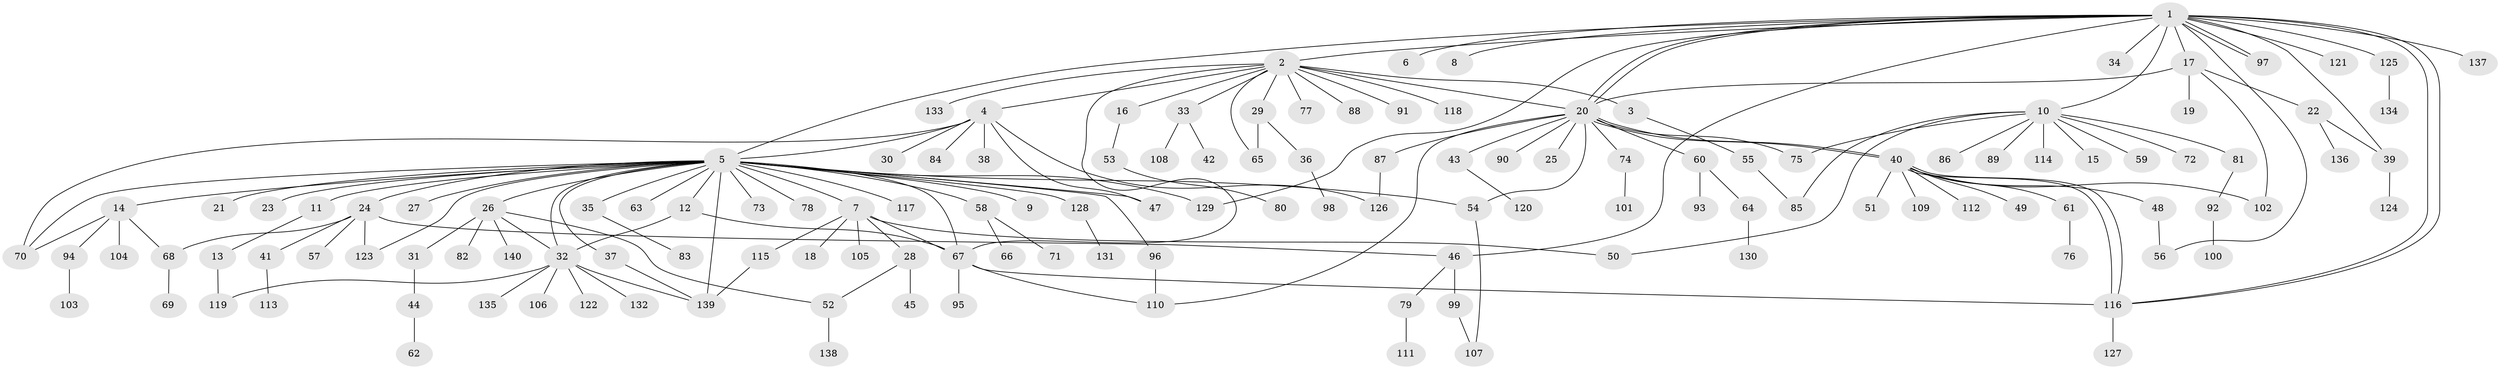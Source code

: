 // coarse degree distribution, {20: 0.00909090909090909, 13: 0.00909090909090909, 2: 0.2818181818181818, 8: 0.00909090909090909, 31: 0.00909090909090909, 1: 0.5545454545454546, 11: 0.00909090909090909, 6: 0.00909090909090909, 5: 0.03636363636363636, 14: 0.00909090909090909, 7: 0.00909090909090909, 9: 0.00909090909090909, 10: 0.00909090909090909, 4: 0.01818181818181818, 3: 0.01818181818181818}
// Generated by graph-tools (version 1.1) at 2025/51/02/27/25 19:51:54]
// undirected, 140 vertices, 178 edges
graph export_dot {
graph [start="1"]
  node [color=gray90,style=filled];
  1;
  2;
  3;
  4;
  5;
  6;
  7;
  8;
  9;
  10;
  11;
  12;
  13;
  14;
  15;
  16;
  17;
  18;
  19;
  20;
  21;
  22;
  23;
  24;
  25;
  26;
  27;
  28;
  29;
  30;
  31;
  32;
  33;
  34;
  35;
  36;
  37;
  38;
  39;
  40;
  41;
  42;
  43;
  44;
  45;
  46;
  47;
  48;
  49;
  50;
  51;
  52;
  53;
  54;
  55;
  56;
  57;
  58;
  59;
  60;
  61;
  62;
  63;
  64;
  65;
  66;
  67;
  68;
  69;
  70;
  71;
  72;
  73;
  74;
  75;
  76;
  77;
  78;
  79;
  80;
  81;
  82;
  83;
  84;
  85;
  86;
  87;
  88;
  89;
  90;
  91;
  92;
  93;
  94;
  95;
  96;
  97;
  98;
  99;
  100;
  101;
  102;
  103;
  104;
  105;
  106;
  107;
  108;
  109;
  110;
  111;
  112;
  113;
  114;
  115;
  116;
  117;
  118;
  119;
  120;
  121;
  122;
  123;
  124;
  125;
  126;
  127;
  128;
  129;
  130;
  131;
  132;
  133;
  134;
  135;
  136;
  137;
  138;
  139;
  140;
  1 -- 2;
  1 -- 5;
  1 -- 6;
  1 -- 8;
  1 -- 10;
  1 -- 17;
  1 -- 20;
  1 -- 20;
  1 -- 34;
  1 -- 39;
  1 -- 46;
  1 -- 56;
  1 -- 97;
  1 -- 97;
  1 -- 116;
  1 -- 116;
  1 -- 121;
  1 -- 125;
  1 -- 129;
  1 -- 137;
  2 -- 3;
  2 -- 4;
  2 -- 16;
  2 -- 20;
  2 -- 29;
  2 -- 33;
  2 -- 65;
  2 -- 67;
  2 -- 77;
  2 -- 88;
  2 -- 91;
  2 -- 118;
  2 -- 133;
  3 -- 55;
  4 -- 5;
  4 -- 30;
  4 -- 38;
  4 -- 47;
  4 -- 70;
  4 -- 84;
  4 -- 126;
  5 -- 7;
  5 -- 9;
  5 -- 11;
  5 -- 12;
  5 -- 14;
  5 -- 21;
  5 -- 23;
  5 -- 24;
  5 -- 26;
  5 -- 27;
  5 -- 32;
  5 -- 35;
  5 -- 37;
  5 -- 47;
  5 -- 54;
  5 -- 58;
  5 -- 63;
  5 -- 67;
  5 -- 70;
  5 -- 73;
  5 -- 78;
  5 -- 96;
  5 -- 117;
  5 -- 123;
  5 -- 128;
  5 -- 129;
  5 -- 139;
  7 -- 18;
  7 -- 28;
  7 -- 50;
  7 -- 67;
  7 -- 105;
  7 -- 115;
  10 -- 15;
  10 -- 50;
  10 -- 59;
  10 -- 72;
  10 -- 75;
  10 -- 81;
  10 -- 85;
  10 -- 86;
  10 -- 89;
  10 -- 114;
  11 -- 13;
  12 -- 32;
  12 -- 67;
  13 -- 119;
  14 -- 68;
  14 -- 70;
  14 -- 94;
  14 -- 104;
  16 -- 53;
  17 -- 19;
  17 -- 20;
  17 -- 22;
  17 -- 102;
  20 -- 25;
  20 -- 40;
  20 -- 40;
  20 -- 43;
  20 -- 54;
  20 -- 60;
  20 -- 74;
  20 -- 75;
  20 -- 87;
  20 -- 90;
  20 -- 110;
  22 -- 39;
  22 -- 136;
  24 -- 41;
  24 -- 46;
  24 -- 57;
  24 -- 68;
  24 -- 123;
  26 -- 31;
  26 -- 32;
  26 -- 52;
  26 -- 82;
  26 -- 140;
  28 -- 45;
  28 -- 52;
  29 -- 36;
  29 -- 65;
  31 -- 44;
  32 -- 106;
  32 -- 119;
  32 -- 122;
  32 -- 132;
  32 -- 135;
  32 -- 139;
  33 -- 42;
  33 -- 108;
  35 -- 83;
  36 -- 98;
  37 -- 139;
  39 -- 124;
  40 -- 48;
  40 -- 49;
  40 -- 51;
  40 -- 61;
  40 -- 102;
  40 -- 109;
  40 -- 112;
  40 -- 116;
  40 -- 116;
  41 -- 113;
  43 -- 120;
  44 -- 62;
  46 -- 79;
  46 -- 99;
  48 -- 56;
  52 -- 138;
  53 -- 80;
  54 -- 107;
  55 -- 85;
  58 -- 66;
  58 -- 71;
  60 -- 64;
  60 -- 93;
  61 -- 76;
  64 -- 130;
  67 -- 95;
  67 -- 110;
  67 -- 116;
  68 -- 69;
  74 -- 101;
  79 -- 111;
  81 -- 92;
  87 -- 126;
  92 -- 100;
  94 -- 103;
  96 -- 110;
  99 -- 107;
  115 -- 139;
  116 -- 127;
  125 -- 134;
  128 -- 131;
}
